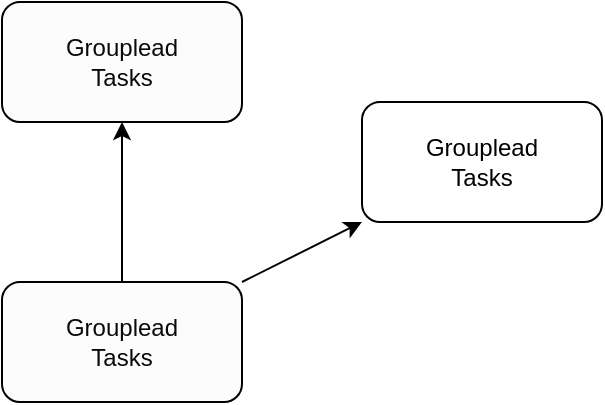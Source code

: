 <mxfile version="21.3.8" type="github">
  <diagram id="DhiRnUvXFa2sswUN5dy3" name="Page-1">
    <mxGraphModel dx="1434" dy="754" grid="1" gridSize="10" guides="1" tooltips="1" connect="1" arrows="1" fold="1" page="1" pageScale="1" pageWidth="827" pageHeight="1169" math="0" shadow="0">
      <root>
        <mxCell id="0" />
        <mxCell id="1" parent="0" />
        <mxCell id="IjB8PLEvGTR35VX_Fp7d-3" value="" style="rounded=0;orthogonalLoop=1;jettySize=auto;html=1;" parent="1" source="IjB8PLEvGTR35VX_Fp7d-1" target="IjB8PLEvGTR35VX_Fp7d-2" edge="1">
          <mxGeometry relative="1" as="geometry" />
        </mxCell>
        <mxCell id="beUgPeCHPK6Wsav6hTAx-4" value="" style="edgeStyle=orthogonalEdgeStyle;rounded=0;orthogonalLoop=1;jettySize=auto;html=1;" edge="1" parent="1" source="IjB8PLEvGTR35VX_Fp7d-1" target="beUgPeCHPK6Wsav6hTAx-3">
          <mxGeometry relative="1" as="geometry" />
        </mxCell>
        <mxCell id="IjB8PLEvGTR35VX_Fp7d-1" value="Grouplead&lt;br&gt;Tasks" style="rounded=1;whiteSpace=wrap;html=1;fillColor=#FCFCFC;fontColor=#0A0A0A;" parent="1" vertex="1">
          <mxGeometry x="310" y="290" width="120" height="60" as="geometry" />
        </mxCell>
        <mxCell id="IjB8PLEvGTR35VX_Fp7d-2" value="Grouplead&lt;br&gt;Tasks" style="rounded=1;whiteSpace=wrap;html=1;" parent="1" vertex="1">
          <mxGeometry x="490" y="200" width="120" height="60" as="geometry" />
        </mxCell>
        <mxCell id="beUgPeCHPK6Wsav6hTAx-3" value="Grouplead&lt;br&gt;Tasks" style="rounded=1;whiteSpace=wrap;html=1;fillColor=#FCFCFC;fontColor=#0A0A0A;" vertex="1" parent="1">
          <mxGeometry x="310" y="150" width="120" height="60" as="geometry" />
        </mxCell>
      </root>
    </mxGraphModel>
  </diagram>
</mxfile>
